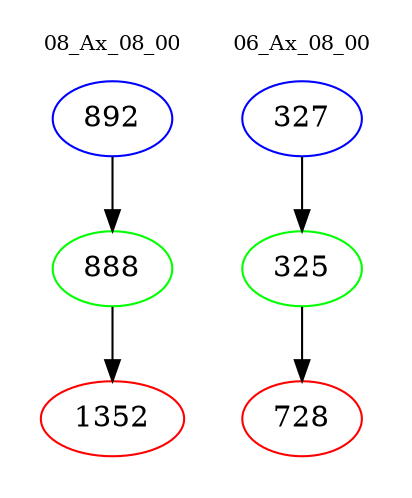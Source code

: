 digraph{
subgraph cluster_0 {
color = white
label = "08_Ax_08_00";
fontsize=10;
T0_892 [label="892", color="blue"]
T0_892 -> T0_888 [color="black"]
T0_888 [label="888", color="green"]
T0_888 -> T0_1352 [color="black"]
T0_1352 [label="1352", color="red"]
}
subgraph cluster_1 {
color = white
label = "06_Ax_08_00";
fontsize=10;
T1_327 [label="327", color="blue"]
T1_327 -> T1_325 [color="black"]
T1_325 [label="325", color="green"]
T1_325 -> T1_728 [color="black"]
T1_728 [label="728", color="red"]
}
}
